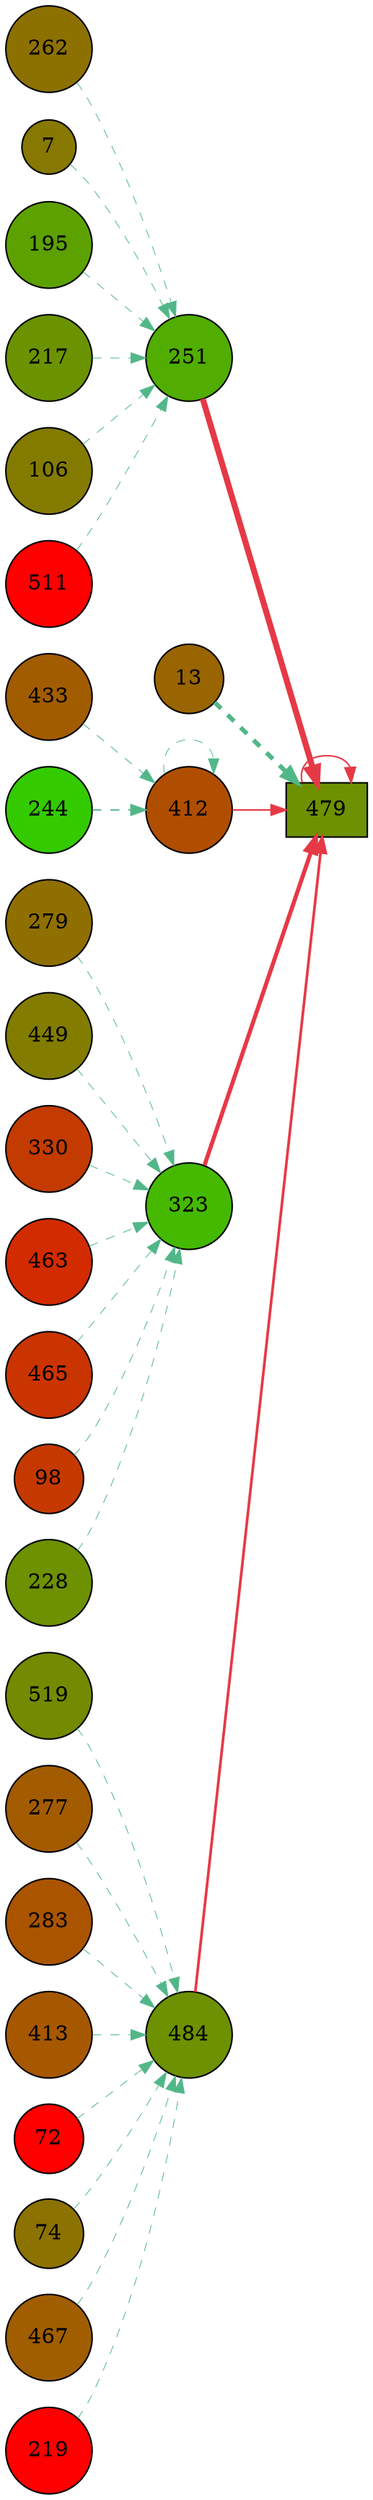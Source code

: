 digraph G{
rankdir=LR;
262 [style=filled, shape=circle, fillcolor="#8d7100", label="262"];
519 [style=filled, shape=circle, fillcolor="#748a00", label="519"];
7 [style=filled, shape=circle, fillcolor="#867800", label="7"];
13 [style=filled, shape=circle, fillcolor="#996500", label="13"];
277 [style=filled, shape=circle, fillcolor="#a35b00", label="277"];
279 [style=filled, shape=circle, fillcolor="#8f6f00", label="279"];
283 [style=filled, shape=circle, fillcolor="#aa5400", label="283"];
412 [style=filled, shape=circle, fillcolor="#b04e00", label="412"];
413 [style=filled, shape=circle, fillcolor="#a65800", label="413"];
433 [style=filled, shape=circle, fillcolor="#a25c00", label="433"];
449 [style=filled, shape=circle, fillcolor="#827c00", label="449"];
323 [style=filled, shape=circle, fillcolor="#45b900", label="323"];
195 [style=filled, shape=circle, fillcolor="#5da100", label="195"];
72 [style=filled, shape=circle, fillcolor="#fe0000", label="72"];
330 [style=filled, shape=circle, fillcolor="#c33b00", label="330"];
74 [style=filled, shape=circle, fillcolor="#8c7200", label="74"];
463 [style=filled, shape=circle, fillcolor="#d32b00", label="463"];
465 [style=filled, shape=circle, fillcolor="#ca3400", label="465"];
467 [style=filled, shape=circle, fillcolor="#a05e00", label="467"];
217 [style=filled, shape=circle, fillcolor="#6b9300", label="217"];
219 [style=filled, shape=circle, fillcolor="#fe0000", label="219"];
479 [style=filled, shape=box, fillcolor="#6d9100", label="479"];
98 [style=filled, shape=circle, fillcolor="#c53900", label="98"];
484 [style=filled, shape=circle, fillcolor="#6d9100", label="484"];
228 [style=filled, shape=circle, fillcolor="#6d9100", label="228"];
106 [style=filled, shape=circle, fillcolor="#837b00", label="106"];
244 [style=filled, shape=circle, fillcolor="#34ca00", label="244"];
251 [style=filled, shape=circle, fillcolor="#51ad00", label="251"];
511 [style=filled, shape=circle, fillcolor="#fe0000", label="511"];
251 -> 479 [color="#e63946",penwidth=4.00];
323 -> 479 [color="#e63946",penwidth=2.76];
484 -> 479 [color="#e63946",penwidth=1.78];
412 -> 479 [color="#e63946",penwidth=1.00];
479 -> 479 [color="#e63946",penwidth=1.00];
463 -> 323 [color="#52b788",style=dashed,penwidth=0.50];
98 -> 323 [color="#52b788",style=dashed,penwidth=0.50];
330 -> 323 [color="#52b788",style=dashed,penwidth=0.50];
465 -> 323 [color="#52b788",style=dashed,penwidth=0.50];
449 -> 323 [color="#52b788",style=dashed,penwidth=0.50];
279 -> 323 [color="#52b788",style=dashed,penwidth=0.50];
228 -> 323 [color="#52b788",style=dashed,penwidth=0.50];
219 -> 484 [color="#52b788",style=dashed,penwidth=0.50];
277 -> 484 [color="#52b788",style=dashed,penwidth=0.50];
413 -> 484 [color="#52b788",style=dashed,penwidth=0.50];
72 -> 484 [color="#52b788",style=dashed,penwidth=0.50];
74 -> 484 [color="#52b788",style=dashed,penwidth=0.50];
467 -> 484 [color="#52b788",style=dashed,penwidth=0.50];
283 -> 484 [color="#52b788",style=dashed,penwidth=0.50];
519 -> 484 [color="#52b788",style=dashed,penwidth=0.50];
106 -> 251 [color="#52b788",style=dashed,penwidth=0.50];
7 -> 251 [color="#52b788",style=dashed,penwidth=0.50];
195 -> 251 [color="#52b788",style=dashed,penwidth=0.50];
262 -> 251 [color="#52b788",style=dashed,penwidth=0.50];
511 -> 251 [color="#52b788",style=dashed,penwidth=0.50];
217 -> 251 [color="#52b788",style=dashed,penwidth=0.50];
244 -> 412 [color="#52b788",style=dashed,penwidth=0.91];
433 -> 412 [color="#52b788",style=dashed,penwidth=0.55];
412 -> 412 [color="#52b788",style=dashed,penwidth=0.50];
13 -> 479 [color="#52b788",style=dashed,penwidth=3.00];
}